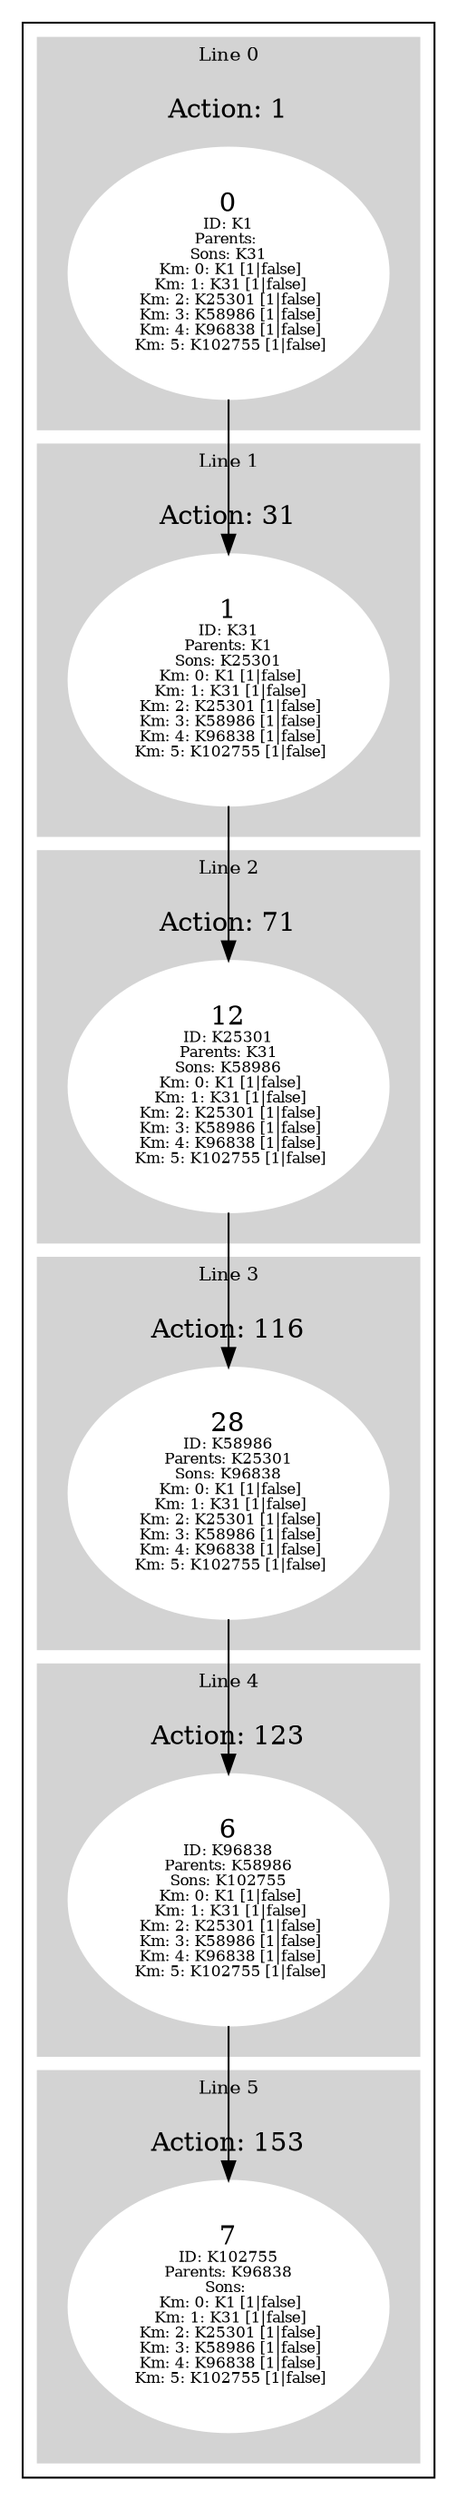 digraph G {
subgraph cluster_info {
        subgraph cluster_0 {
        style=filled;
        color=lightgrey;
        node [style=filled,color=white];
        subgraph cluster_act_1 {
label = "Action: 1"step_K1 [label=<0<BR /><FONT POINT-SIZE="8">ID: K1</FONT><BR /><FONT POINT-SIZE="8">Parents: </FONT><BR /><FONT POINT-SIZE="8">Sons: K31</FONT><BR /><FONT POINT-SIZE="8"> Km: 0: K1 [1|false]</FONT><BR /><FONT POINT-SIZE="8"> Km: 1: K31 [1|false]</FONT><BR /><FONT POINT-SIZE="8"> Km: 2: K25301 [1|false]</FONT><BR /><FONT POINT-SIZE="8"> Km: 3: K58986 [1|false]</FONT><BR /><FONT POINT-SIZE="8"> Km: 4: K96838 [1|false]</FONT><BR /><FONT POINT-SIZE="8"> Km: 5: K102755 [1|false]</FONT>>]
}

        fontsize="10"
        label = "Line 0";
        }

        subgraph cluster_4 {
        style=filled;
        color=lightgrey;
        node [style=filled,color=white];
        subgraph cluster_act_123 {
label = "Action: 123"step_K96838 [label=<6<BR /><FONT POINT-SIZE="8">ID: K96838</FONT><BR /><FONT POINT-SIZE="8">Parents: K58986</FONT><BR /><FONT POINT-SIZE="8">Sons: K102755</FONT><BR /><FONT POINT-SIZE="8"> Km: 0: K1 [1|false]</FONT><BR /><FONT POINT-SIZE="8"> Km: 1: K31 [1|false]</FONT><BR /><FONT POINT-SIZE="8"> Km: 2: K25301 [1|false]</FONT><BR /><FONT POINT-SIZE="8"> Km: 3: K58986 [1|false]</FONT><BR /><FONT POINT-SIZE="8"> Km: 4: K96838 [1|false]</FONT><BR /><FONT POINT-SIZE="8"> Km: 5: K102755 [1|false]</FONT>>]
}

        fontsize="10"
        label = "Line 4";
        }

        subgraph cluster_2 {
        style=filled;
        color=lightgrey;
        node [style=filled,color=white];
        subgraph cluster_act_71 {
label = "Action: 71"step_K25301 [label=<12<BR /><FONT POINT-SIZE="8">ID: K25301</FONT><BR /><FONT POINT-SIZE="8">Parents: K31</FONT><BR /><FONT POINT-SIZE="8">Sons: K58986</FONT><BR /><FONT POINT-SIZE="8"> Km: 0: K1 [1|false]</FONT><BR /><FONT POINT-SIZE="8"> Km: 1: K31 [1|false]</FONT><BR /><FONT POINT-SIZE="8"> Km: 2: K25301 [1|false]</FONT><BR /><FONT POINT-SIZE="8"> Km: 3: K58986 [1|false]</FONT><BR /><FONT POINT-SIZE="8"> Km: 4: K96838 [1|false]</FONT><BR /><FONT POINT-SIZE="8"> Km: 5: K102755 [1|false]</FONT>>]
}

        fontsize="10"
        label = "Line 2";
        }

        subgraph cluster_3 {
        style=filled;
        color=lightgrey;
        node [style=filled,color=white];
        subgraph cluster_act_116 {
label = "Action: 116"step_K58986 [label=<28<BR /><FONT POINT-SIZE="8">ID: K58986</FONT><BR /><FONT POINT-SIZE="8">Parents: K25301</FONT><BR /><FONT POINT-SIZE="8">Sons: K96838</FONT><BR /><FONT POINT-SIZE="8"> Km: 0: K1 [1|false]</FONT><BR /><FONT POINT-SIZE="8"> Km: 1: K31 [1|false]</FONT><BR /><FONT POINT-SIZE="8"> Km: 2: K25301 [1|false]</FONT><BR /><FONT POINT-SIZE="8"> Km: 3: K58986 [1|false]</FONT><BR /><FONT POINT-SIZE="8"> Km: 4: K96838 [1|false]</FONT><BR /><FONT POINT-SIZE="8"> Km: 5: K102755 [1|false]</FONT>>]
}

        fontsize="10"
        label = "Line 3";
        }

        subgraph cluster_5 {
        style=filled;
        color=lightgrey;
        node [style=filled,color=white];
        subgraph cluster_act_153 {
label = "Action: 153"step_K102755 [label=<7<BR /><FONT POINT-SIZE="8">ID: K102755</FONT><BR /><FONT POINT-SIZE="8">Parents: K96838</FONT><BR /><FONT POINT-SIZE="8">Sons: </FONT><BR /><FONT POINT-SIZE="8"> Km: 0: K1 [1|false]</FONT><BR /><FONT POINT-SIZE="8"> Km: 1: K31 [1|false]</FONT><BR /><FONT POINT-SIZE="8"> Km: 2: K25301 [1|false]</FONT><BR /><FONT POINT-SIZE="8"> Km: 3: K58986 [1|false]</FONT><BR /><FONT POINT-SIZE="8"> Km: 4: K96838 [1|false]</FONT><BR /><FONT POINT-SIZE="8"> Km: 5: K102755 [1|false]</FONT>>]
}

        fontsize="10"
        label = "Line 5";
        }

        subgraph cluster_1 {
        style=filled;
        color=lightgrey;
        node [style=filled,color=white];
        subgraph cluster_act_31 {
label = "Action: 31"step_K31 [label=<1<BR /><FONT POINT-SIZE="8">ID: K31</FONT><BR /><FONT POINT-SIZE="8">Parents: K1</FONT><BR /><FONT POINT-SIZE="8">Sons: K25301</FONT><BR /><FONT POINT-SIZE="8"> Km: 0: K1 [1|false]</FONT><BR /><FONT POINT-SIZE="8"> Km: 1: K31 [1|false]</FONT><BR /><FONT POINT-SIZE="8"> Km: 2: K25301 [1|false]</FONT><BR /><FONT POINT-SIZE="8"> Km: 3: K58986 [1|false]</FONT><BR /><FONT POINT-SIZE="8"> Km: 4: K96838 [1|false]</FONT><BR /><FONT POINT-SIZE="8"> Km: 5: K102755 [1|false]</FONT>>]
}

        fontsize="10"
        label = "Line 1";
        }
step_K58986 -> step_K96838; 
step_K31 -> step_K25301; 
step_K1 -> step_K31; 
step_K25301 -> step_K58986; 
step_K96838 -> step_K102755; 
}}